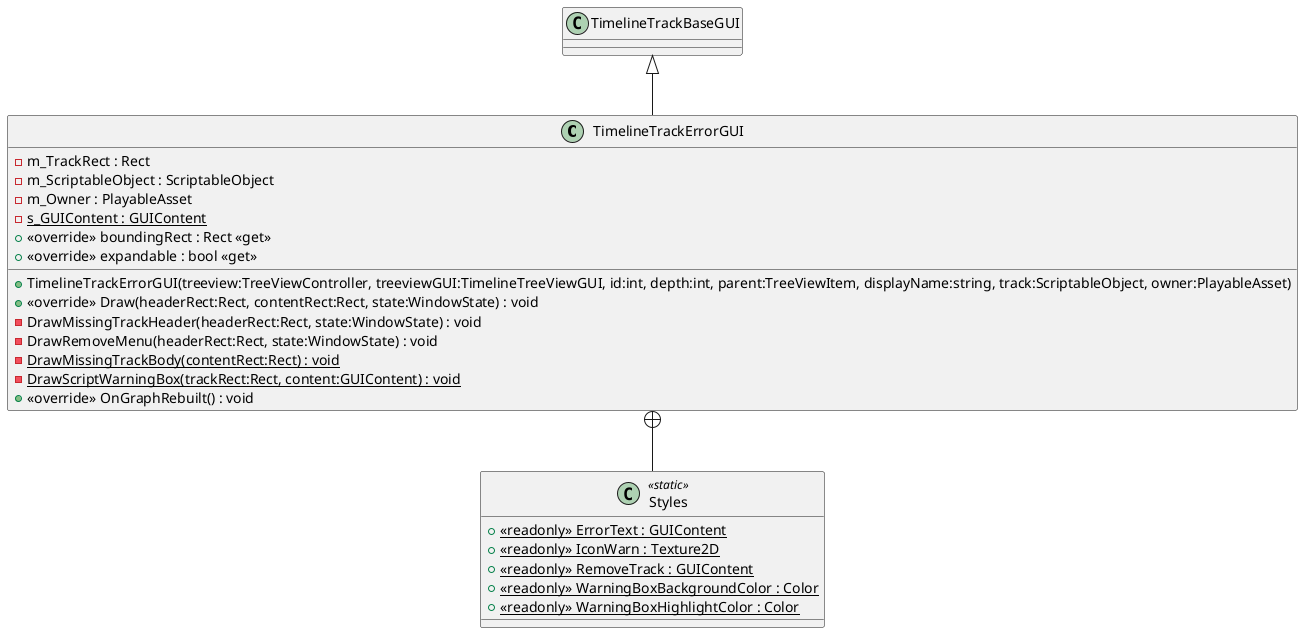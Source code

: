 @startuml
class TimelineTrackErrorGUI {
    - m_TrackRect : Rect
    - m_ScriptableObject : ScriptableObject
    - m_Owner : PlayableAsset
    {static} - s_GUIContent : GUIContent
    + TimelineTrackErrorGUI(treeview:TreeViewController, treeviewGUI:TimelineTreeViewGUI, id:int, depth:int, parent:TreeViewItem, displayName:string, track:ScriptableObject, owner:PlayableAsset)
    + <<override>> boundingRect : Rect <<get>>
    + <<override>> expandable : bool <<get>>
    + <<override>> Draw(headerRect:Rect, contentRect:Rect, state:WindowState) : void
    - DrawMissingTrackHeader(headerRect:Rect, state:WindowState) : void
    - DrawRemoveMenu(headerRect:Rect, state:WindowState) : void
    {static} - DrawMissingTrackBody(contentRect:Rect) : void
    {static} - DrawScriptWarningBox(trackRect:Rect, content:GUIContent) : void
    + <<override>> OnGraphRebuilt() : void
}
class Styles <<static>> {
    + {static} <<readonly>> ErrorText : GUIContent
    + {static} <<readonly>> IconWarn : Texture2D
    + {static} <<readonly>> RemoveTrack : GUIContent
    + {static} <<readonly>> WarningBoxBackgroundColor : Color
    + {static} <<readonly>> WarningBoxHighlightColor : Color
}
TimelineTrackBaseGUI <|-- TimelineTrackErrorGUI
TimelineTrackErrorGUI +-- Styles
@enduml
